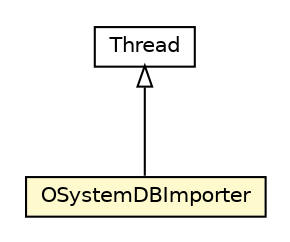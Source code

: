 #!/usr/local/bin/dot
#
# Class diagram 
# Generated by UMLGraph version R5_6-24-gf6e263 (http://www.umlgraph.org/)
#

digraph G {
	edge [fontname="Helvetica",fontsize=10,labelfontname="Helvetica",labelfontsize=10];
	node [fontname="Helvetica",fontsize=10,shape=plaintext];
	nodesep=0.25;
	ranksep=0.5;
	// com.orientechnologies.security.auditing.OSystemDBImporter
	c7446462 [label=<<table title="com.orientechnologies.security.auditing.OSystemDBImporter" border="0" cellborder="1" cellspacing="0" cellpadding="2" port="p" bgcolor="lemonChiffon" href="./OSystemDBImporter.html">
		<tr><td><table border="0" cellspacing="0" cellpadding="1">
<tr><td align="center" balign="center"> OSystemDBImporter </td></tr>
		</table></td></tr>
		</table>>, URL="./OSystemDBImporter.html", fontname="Helvetica", fontcolor="black", fontsize=10.0];
	//com.orientechnologies.security.auditing.OSystemDBImporter extends java.lang.Thread
	c7446837:p -> c7446462:p [dir=back,arrowtail=empty];
	// java.lang.Thread
	c7446837 [label=<<table title="java.lang.Thread" border="0" cellborder="1" cellspacing="0" cellpadding="2" port="p" href="http://java.sun.com/j2se/1.4.2/docs/api/java/lang/Thread.html">
		<tr><td><table border="0" cellspacing="0" cellpadding="1">
<tr><td align="center" balign="center"> Thread </td></tr>
		</table></td></tr>
		</table>>, URL="http://java.sun.com/j2se/1.4.2/docs/api/java/lang/Thread.html", fontname="Helvetica", fontcolor="black", fontsize=10.0];
}

